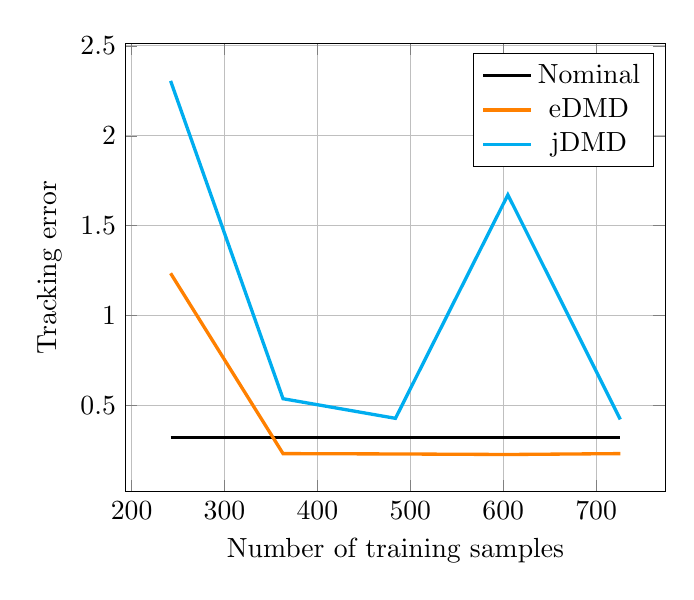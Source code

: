 % Recommended preamble:
\begin{tikzpicture}
\begin{axis}[xmajorgrids, ymajorgrids, xlabel={Number of training samples}, ylabel={Tracking error}]
    \addplot+[no marks, very thick, black]
        coordinates {
            (242,0.323)
            (363,0.323)
            (484,0.323)
            (605,0.323)
            (726,0.323)
        }
        ;
    \addplot+[no marks, very thick, orange]
        coordinates {
            (242,1.236)
            (363,0.234)
            (484,0.232)
            (605,0.229)
            (726,0.234)
        }
        ;
    \addplot+[no marks, very thick, cyan]
        coordinates {
            (242,2.305)
            (363,0.539)
            (484,0.43)
            (605,1.672)
            (726,0.424)
        }
        ;
    \legend{{Nominal},{eDMD},{jDMD}}
\end{axis}
\end{tikzpicture}
